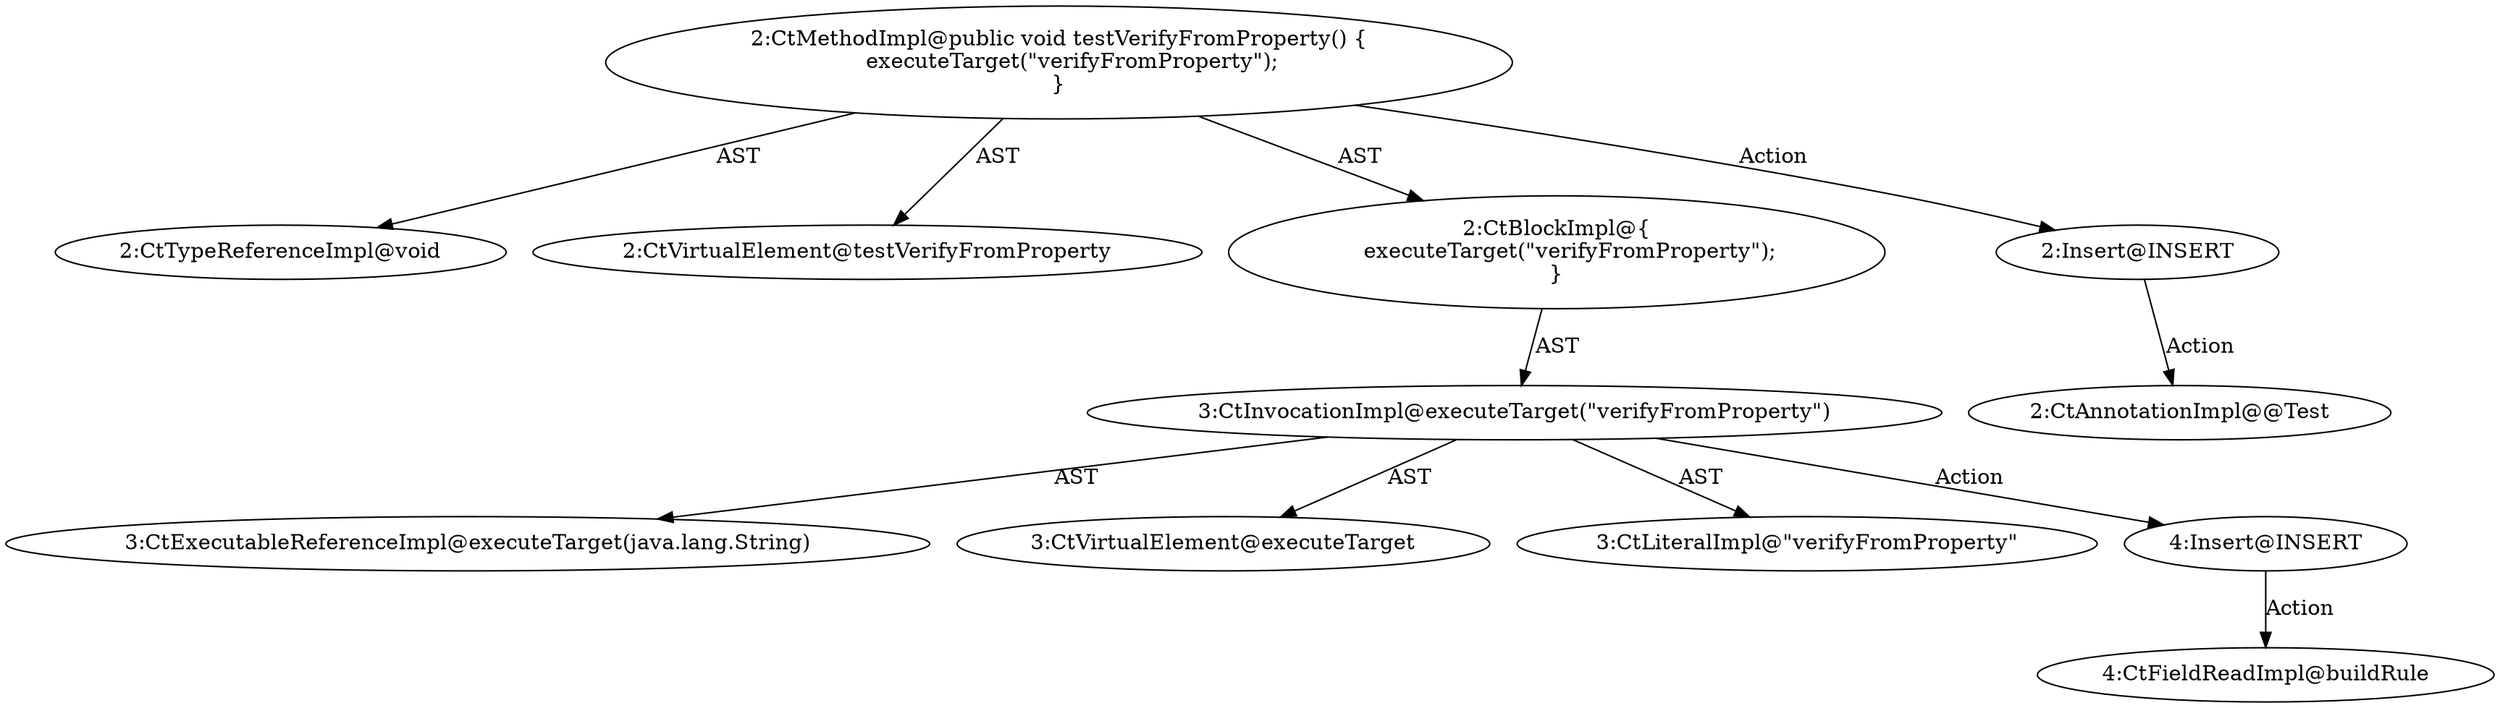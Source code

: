 digraph "testVerifyFromProperty#?" {
0 [label="2:CtTypeReferenceImpl@void" shape=ellipse]
1 [label="2:CtVirtualElement@testVerifyFromProperty" shape=ellipse]
2 [label="3:CtExecutableReferenceImpl@executeTarget(java.lang.String)" shape=ellipse]
3 [label="3:CtVirtualElement@executeTarget" shape=ellipse]
4 [label="3:CtLiteralImpl@\"verifyFromProperty\"" shape=ellipse]
5 [label="3:CtInvocationImpl@executeTarget(\"verifyFromProperty\")" shape=ellipse]
6 [label="2:CtBlockImpl@\{
    executeTarget(\"verifyFromProperty\");
\}" shape=ellipse]
7 [label="2:CtMethodImpl@public void testVerifyFromProperty() \{
    executeTarget(\"verifyFromProperty\");
\}" shape=ellipse]
8 [label="2:Insert@INSERT" shape=ellipse]
9 [label="2:CtAnnotationImpl@@Test" shape=ellipse]
10 [label="4:Insert@INSERT" shape=ellipse]
11 [label="4:CtFieldReadImpl@buildRule" shape=ellipse]
5 -> 3 [label="AST"];
5 -> 2 [label="AST"];
5 -> 4 [label="AST"];
5 -> 10 [label="Action"];
6 -> 5 [label="AST"];
7 -> 1 [label="AST"];
7 -> 0 [label="AST"];
7 -> 6 [label="AST"];
7 -> 8 [label="Action"];
8 -> 9 [label="Action"];
10 -> 11 [label="Action"];
}